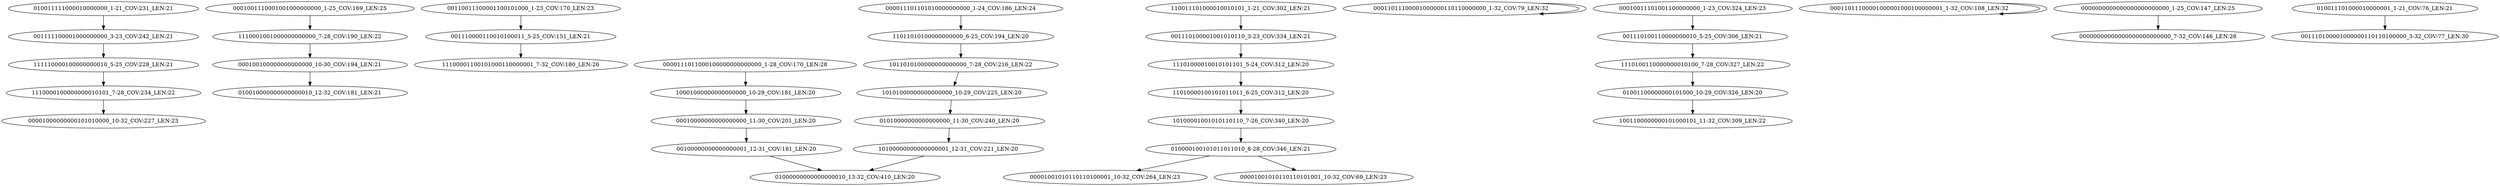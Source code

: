 digraph G {
    "1110000100000000010101_7-28_COV:234_LEN:22" -> "00001000000000101010000_10-32_COV:227_LEN:23";
    "010011111000010000000_1-21_COV:231_LEN:21" -> "001111100001000000000_3-23_COV:242_LEN:21";
    "000100100000000000000_10-30_COV:194_LEN:21" -> "010010000000000000010_12-32_COV:181_LEN:21";
    "00110011100001100101000_1-23_COV:170_LEN:23" -> "001110000110010100011_5-25_COV:151_LEN:21";
    "111110000100000000010_5-25_COV:228_LEN:21" -> "1110000100000000010101_7-28_COV:234_LEN:22";
    "0000111011000100000000000000_1-28_COV:170_LEN:28" -> "10001000000000000000_10-29_COV:181_LEN:20";
    "1011010100000000000000_7-28_COV:216_LEN:22" -> "10101000000000000000_10-29_COV:225_LEN:20";
    "001111100001000000000_3-23_COV:242_LEN:21" -> "111110000100000000010_5-25_COV:228_LEN:21";
    "11101000010010101101_5-24_COV:312_LEN:20" -> "11010000100101011011_6-25_COV:312_LEN:20";
    "00011011100001000000110110000000_1-32_COV:79_LEN:32" -> "00011011100001000000110110000000_1-32_COV:79_LEN:32";
    "1110100110000000010100_7-28_COV:327_LEN:22" -> "01001100000000101000_10-29_COV:326_LEN:20";
    "10001000000000000000_10-29_COV:181_LEN:20" -> "00010000000000000000_11-30_COV:201_LEN:20";
    "00011011100001000001000100000001_1-32_COV:108_LEN:32" -> "00011011100001000001000100000001_1-32_COV:108_LEN:32";
    "00100000000000000001_12-31_COV:181_LEN:20" -> "01000000000000000010_13-32_COV:410_LEN:20";
    "001110100001001010110_3-23_COV:334_LEN:21" -> "11101000010010101101_5-24_COV:312_LEN:20";
    "000011101101010000000000_1-24_COV:186_LEN:24" -> "11011010100000000000_6-25_COV:194_LEN:20";
    "00010000000000000000_11-30_COV:201_LEN:20" -> "00100000000000000001_12-31_COV:181_LEN:20";
    "01010000000000000000_11-30_COV:240_LEN:20" -> "10100000000000000001_12-31_COV:221_LEN:20";
    "110011101000010010101_1-21_COV:302_LEN:21" -> "001110100001001010110_3-23_COV:334_LEN:21";
    "11011010100000000000_6-25_COV:194_LEN:20" -> "1011010100000000000000_7-28_COV:216_LEN:22";
    "00010011101001100000000_1-23_COV:324_LEN:23" -> "001110100110000000010_5-25_COV:306_LEN:21";
    "10100001001010110110_7-26_COV:340_LEN:20" -> "010000100101011011010_8-28_COV:346_LEN:21";
    "001110000110010100011_5-25_COV:151_LEN:21" -> "11100001100101000110000001_7-32_COV:180_LEN:26";
    "1110001001000000000000_7-28_COV:190_LEN:22" -> "000100100000000000000_10-30_COV:194_LEN:21";
    "01001100000000101000_10-29_COV:326_LEN:20" -> "1001100000000101000101_11-32_COV:309_LEN:22";
    "0000000000000000000000000_1-25_COV:147_LEN:25" -> "00000000000000000000000000_7-32_COV:146_LEN:26";
    "10100000000000000001_12-31_COV:221_LEN:20" -> "01000000000000000010_13-32_COV:410_LEN:20";
    "001110100110000000010_5-25_COV:306_LEN:21" -> "1110100110000000010100_7-28_COV:327_LEN:22";
    "010011101000010000001_1-21_COV:76_LEN:21" -> "001110100001000000110110100000_3-32_COV:77_LEN:30";
    "10101000000000000000_10-29_COV:225_LEN:20" -> "01010000000000000000_11-30_COV:240_LEN:20";
    "010000100101011011010_8-28_COV:346_LEN:21" -> "00001001010110110100001_10-32_COV:264_LEN:23";
    "010000100101011011010_8-28_COV:346_LEN:21" -> "00001001010110110101001_10-32_COV:69_LEN:23";
    "11010000100101011011_6-25_COV:312_LEN:20" -> "10100001001010110110_7-26_COV:340_LEN:20";
    "0001001110001001000000000_1-25_COV:169_LEN:25" -> "1110001001000000000000_7-28_COV:190_LEN:22";
}
